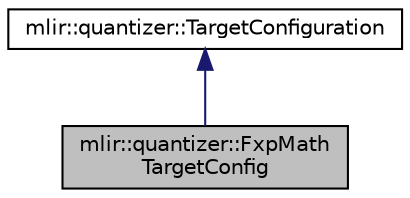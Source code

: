 digraph "mlir::quantizer::FxpMathTargetConfig"
{
  bgcolor="transparent";
  edge [fontname="Helvetica",fontsize="10",labelfontname="Helvetica",labelfontsize="10"];
  node [fontname="Helvetica",fontsize="10",shape=record];
  Node0 [label="mlir::quantizer::FxpMath\lTargetConfig",height=0.2,width=0.4,color="black", fillcolor="grey75", style="filled", fontcolor="black"];
  Node1 -> Node0 [dir="back",color="midnightblue",fontsize="10",style="solid",fontname="Helvetica"];
  Node1 [label="mlir::quantizer::TargetConfiguration",height=0.2,width=0.4,color="black",URL="$classmlir_1_1quantizer_1_1TargetConfiguration.html",tooltip="Defines quantization configuration for the target. "];
}
